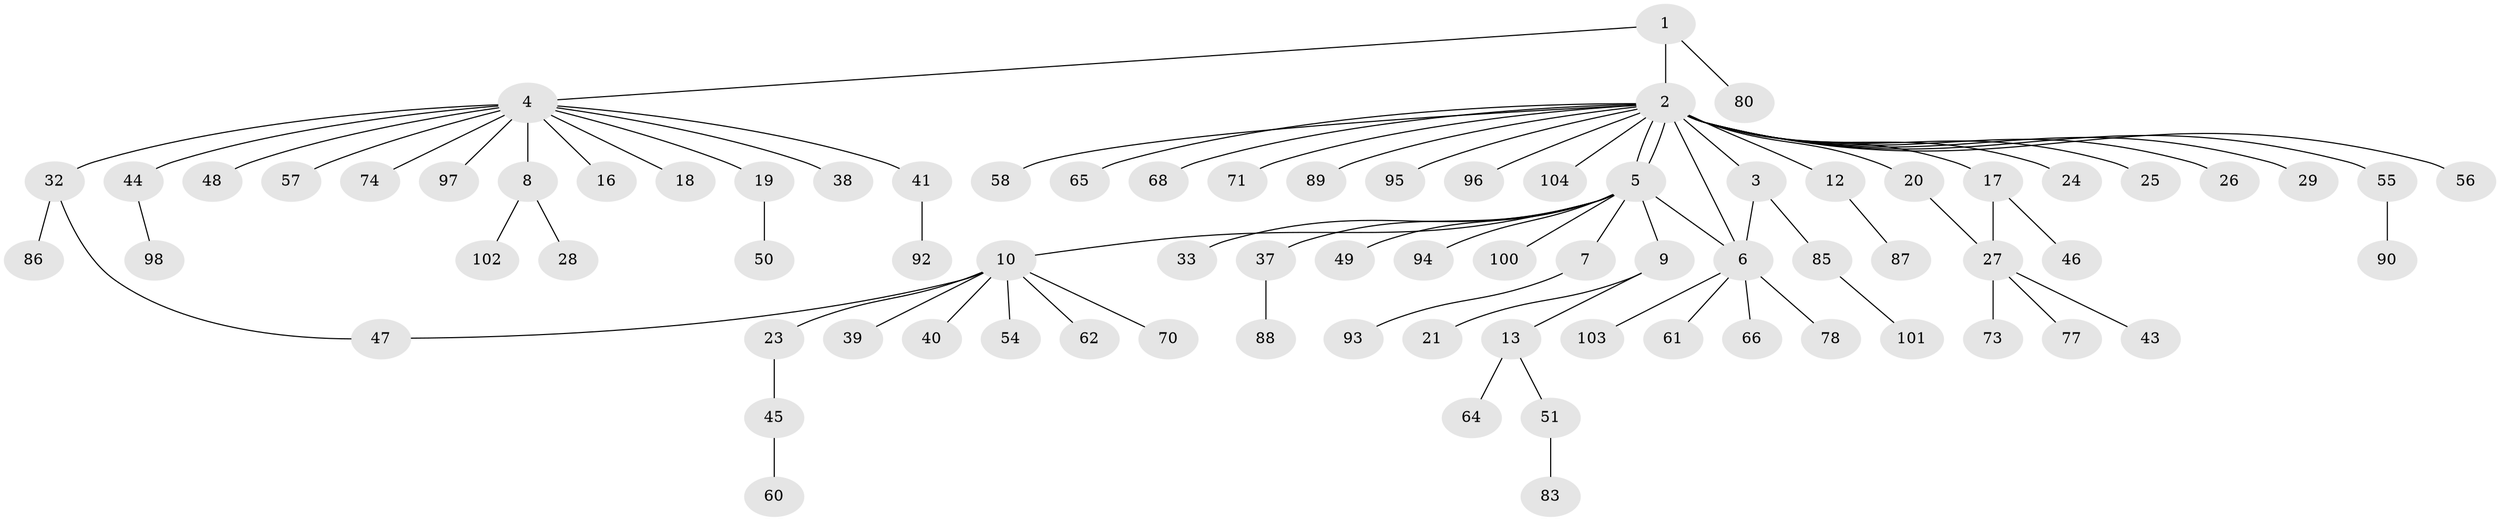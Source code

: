 // original degree distribution, {4: 0.0660377358490566, 22: 0.009433962264150943, 3: 0.12264150943396226, 14: 0.009433962264150943, 10: 0.009433962264150943, 6: 0.018867924528301886, 1: 0.6320754716981132, 2: 0.1320754716981132}
// Generated by graph-tools (version 1.1) at 2025/11/02/27/25 16:11:13]
// undirected, 79 vertices, 83 edges
graph export_dot {
graph [start="1"]
  node [color=gray90,style=filled];
  1 [super="+75"];
  2 [super="+35"];
  3;
  4 [super="+11"];
  5 [super="+81"];
  6 [super="+67"];
  7 [super="+99"];
  8 [super="+79"];
  9 [super="+22"];
  10 [super="+15"];
  12;
  13 [super="+14"];
  16 [super="+82"];
  17;
  18 [super="+36"];
  19 [super="+31"];
  20;
  21 [super="+42"];
  23 [super="+53"];
  24;
  25;
  26;
  27 [super="+30"];
  28;
  29;
  32 [super="+34"];
  33;
  37 [super="+69"];
  38;
  39;
  40;
  41 [super="+59"];
  43;
  44 [super="+63"];
  45;
  46;
  47;
  48 [super="+84"];
  49;
  50;
  51 [super="+52"];
  54;
  55 [super="+91"];
  56;
  57;
  58;
  60 [super="+76"];
  61;
  62;
  64;
  65;
  66 [super="+72"];
  68;
  70;
  71;
  73 [super="+106"];
  74;
  77;
  78;
  80;
  83;
  85 [super="+105"];
  86;
  87;
  88;
  89;
  90;
  92;
  93;
  94;
  95;
  96;
  97;
  98;
  100;
  101;
  102;
  103;
  104;
  1 -- 2;
  1 -- 4;
  1 -- 80;
  2 -- 3;
  2 -- 5;
  2 -- 5;
  2 -- 6;
  2 -- 12;
  2 -- 17;
  2 -- 20;
  2 -- 24;
  2 -- 25;
  2 -- 26;
  2 -- 29;
  2 -- 55;
  2 -- 56;
  2 -- 58;
  2 -- 65;
  2 -- 68;
  2 -- 71;
  2 -- 89;
  2 -- 96;
  2 -- 104;
  2 -- 95;
  3 -- 85;
  3 -- 6;
  4 -- 8;
  4 -- 16;
  4 -- 18;
  4 -- 19;
  4 -- 32;
  4 -- 38;
  4 -- 41;
  4 -- 44;
  4 -- 48;
  4 -- 57;
  4 -- 74;
  4 -- 97;
  5 -- 7;
  5 -- 9;
  5 -- 10;
  5 -- 33;
  5 -- 37;
  5 -- 49;
  5 -- 100;
  5 -- 94;
  5 -- 6;
  6 -- 61;
  6 -- 66;
  6 -- 78;
  6 -- 103;
  7 -- 93;
  8 -- 28;
  8 -- 102;
  9 -- 13;
  9 -- 21;
  10 -- 23;
  10 -- 39;
  10 -- 70;
  10 -- 54;
  10 -- 40;
  10 -- 62;
  10 -- 47;
  12 -- 87;
  13 -- 51;
  13 -- 64;
  17 -- 27;
  17 -- 46;
  19 -- 50;
  20 -- 27;
  23 -- 45;
  27 -- 77;
  27 -- 73;
  27 -- 43;
  32 -- 47;
  32 -- 86;
  37 -- 88;
  41 -- 92;
  44 -- 98;
  45 -- 60;
  51 -- 83;
  55 -- 90;
  85 -- 101;
}
